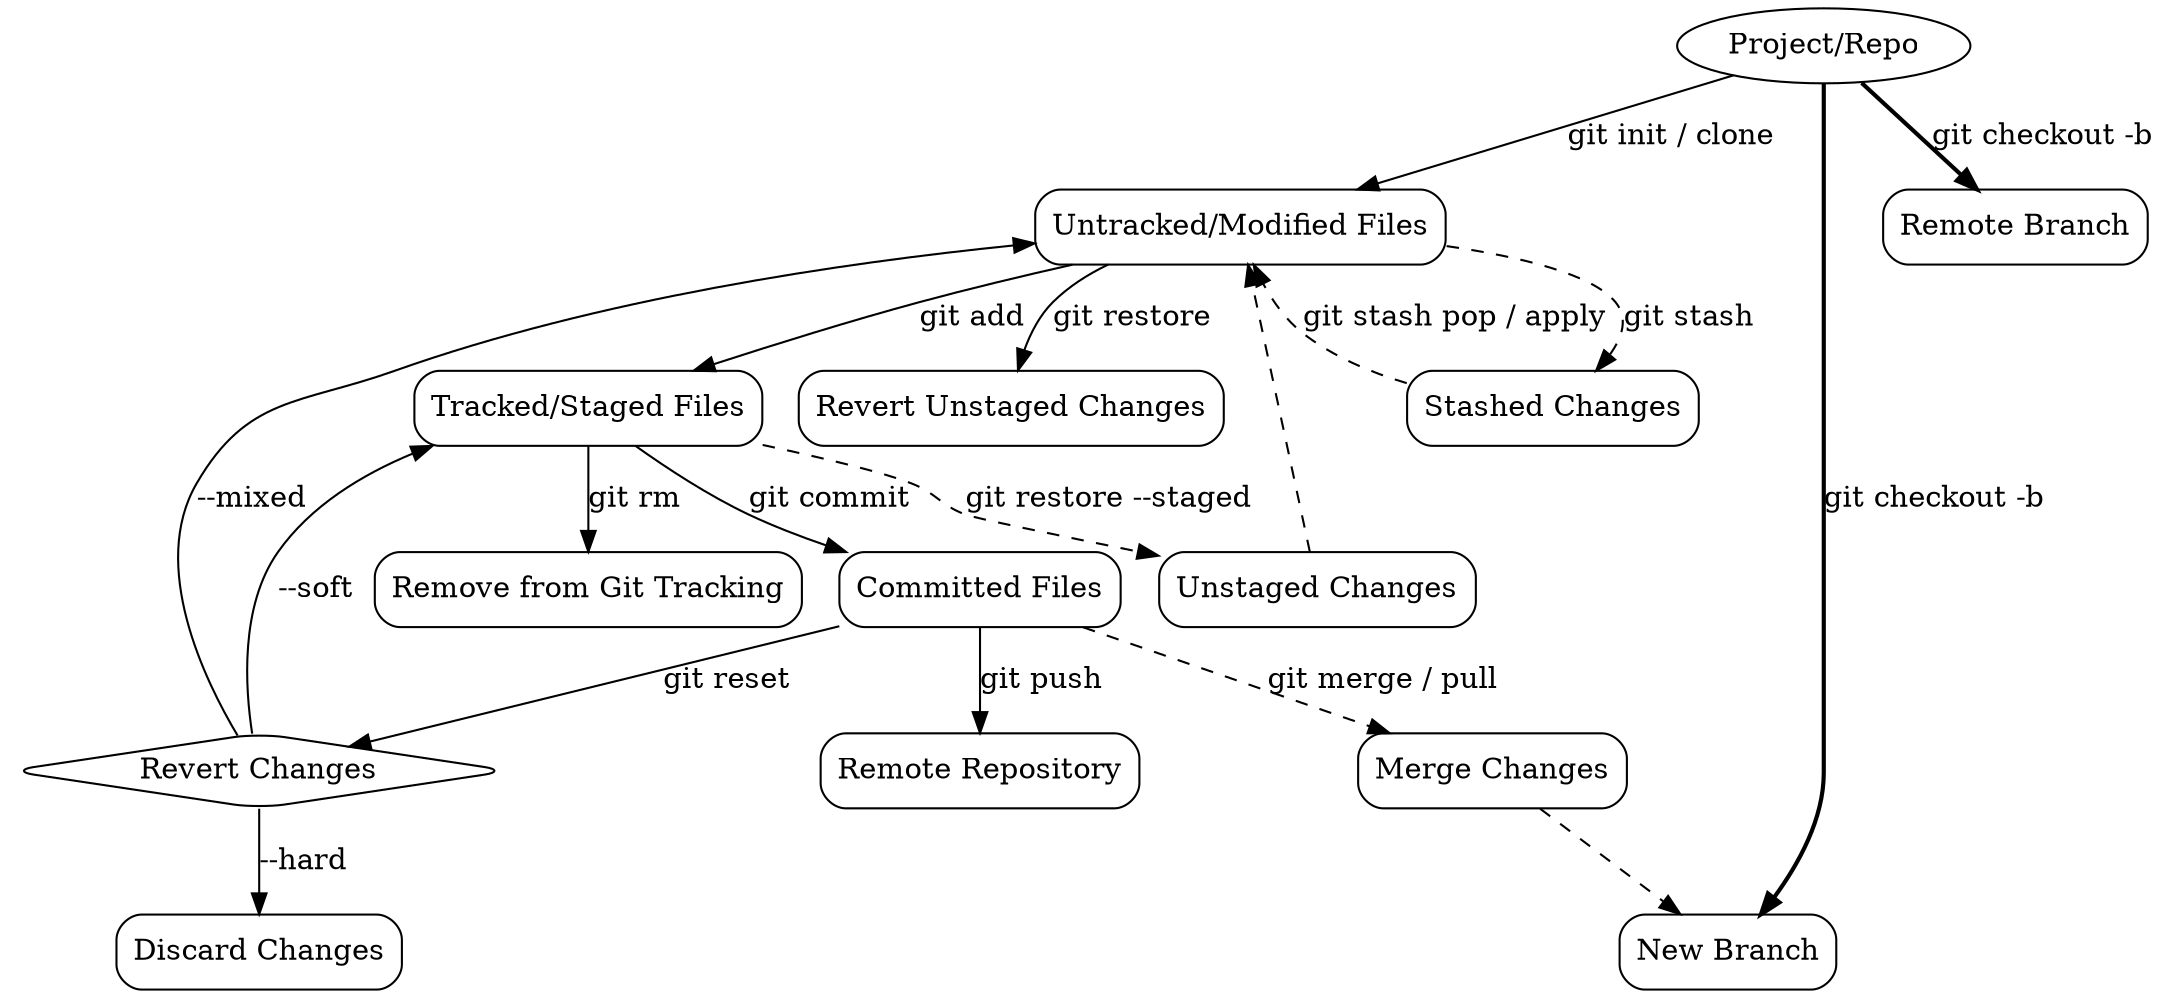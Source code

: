 digraph GitWorkflow {
    rankdir=TB;
    node [shape=box, style=rounded];
    
    // Main nodes
    A [label="Project/Repo", shape=ellipse];
    B [label="Untracked/Modified Files"];
    B1 [label="Revert Unstaged Changes"];
    C [label="Tracked/Staged Files"];
    C1 [label="Remove from Git Tracking"];
    D [label="Committed Files"];
    E [label="Remote Repository"];
    F [label="Stashed Changes"];
    G [label="Revert Changes", shape=diamond];
    G1 [label="Discard Changes"];
    H [label="Merge Changes"];
    I [label="Unstaged Changes"];
    J [label="New Branch"];
    K [label="Remote Branch"];
    
    // Solid edges (main workflow)
    A -> B [label="git init / clone"];
    B -> C [label="git add"];
    B -> B1 [label="git restore"];
    C -> D [label="git commit"];
    C -> C1 [label="git rm"];
    D -> E [label="git push"];
    D -> G [label="git reset"];
    
    // Reset options
    G -> C [label="--soft"];
    G -> B [label="--mixed"];
    G -> G1 [label="--hard"];
    
    // Dashed edges (optional actions)
    C -> I [label="git restore --staged", style=dashed];
    I -> B [style=dashed];
    B -> F [label="git stash", style=dashed];
    F -> B [label="git stash pop / apply", style=dashed];
    D -> H [label="git merge / pull", style=dashed];
    H -> J [style=dashed];
    
    // Branch creation (bold edges)
    A -> J [label="git checkout -b", style=bold, penwidth=2];
    A -> K [label="git checkout -b", style=bold, penwidth=2];
}
